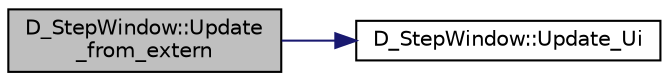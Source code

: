 digraph "D_StepWindow::Update_from_extern"
{
 // LATEX_PDF_SIZE
  edge [fontname="Helvetica",fontsize="10",labelfontname="Helvetica",labelfontsize="10"];
  node [fontname="Helvetica",fontsize="10",shape=record];
  rankdir="LR";
  Node1 [label="D_StepWindow::Update\l_from_extern",height=0.2,width=0.4,color="black", fillcolor="grey75", style="filled", fontcolor="black",tooltip=" "];
  Node1 -> Node2 [color="midnightblue",fontsize="10",style="solid",fontname="Helvetica"];
  Node2 [label="D_StepWindow::Update_Ui",height=0.2,width=0.4,color="black", fillcolor="white", style="filled",URL="$class_d___step_window.html#a76e42340e2dfd0aebd197f0594b64800",tooltip=" "];
}
